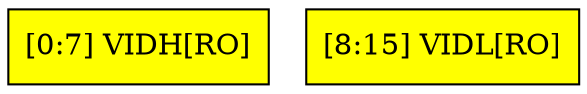 digraph VID{
node [shape = "record" 
 style="filled" ];
node0 [ label = "[0:7] VIDH[RO]"
 fillcolor = "yellow"];
node1 [ label = "[8:15] VIDL[RO]"
 fillcolor = "yellow"];
}